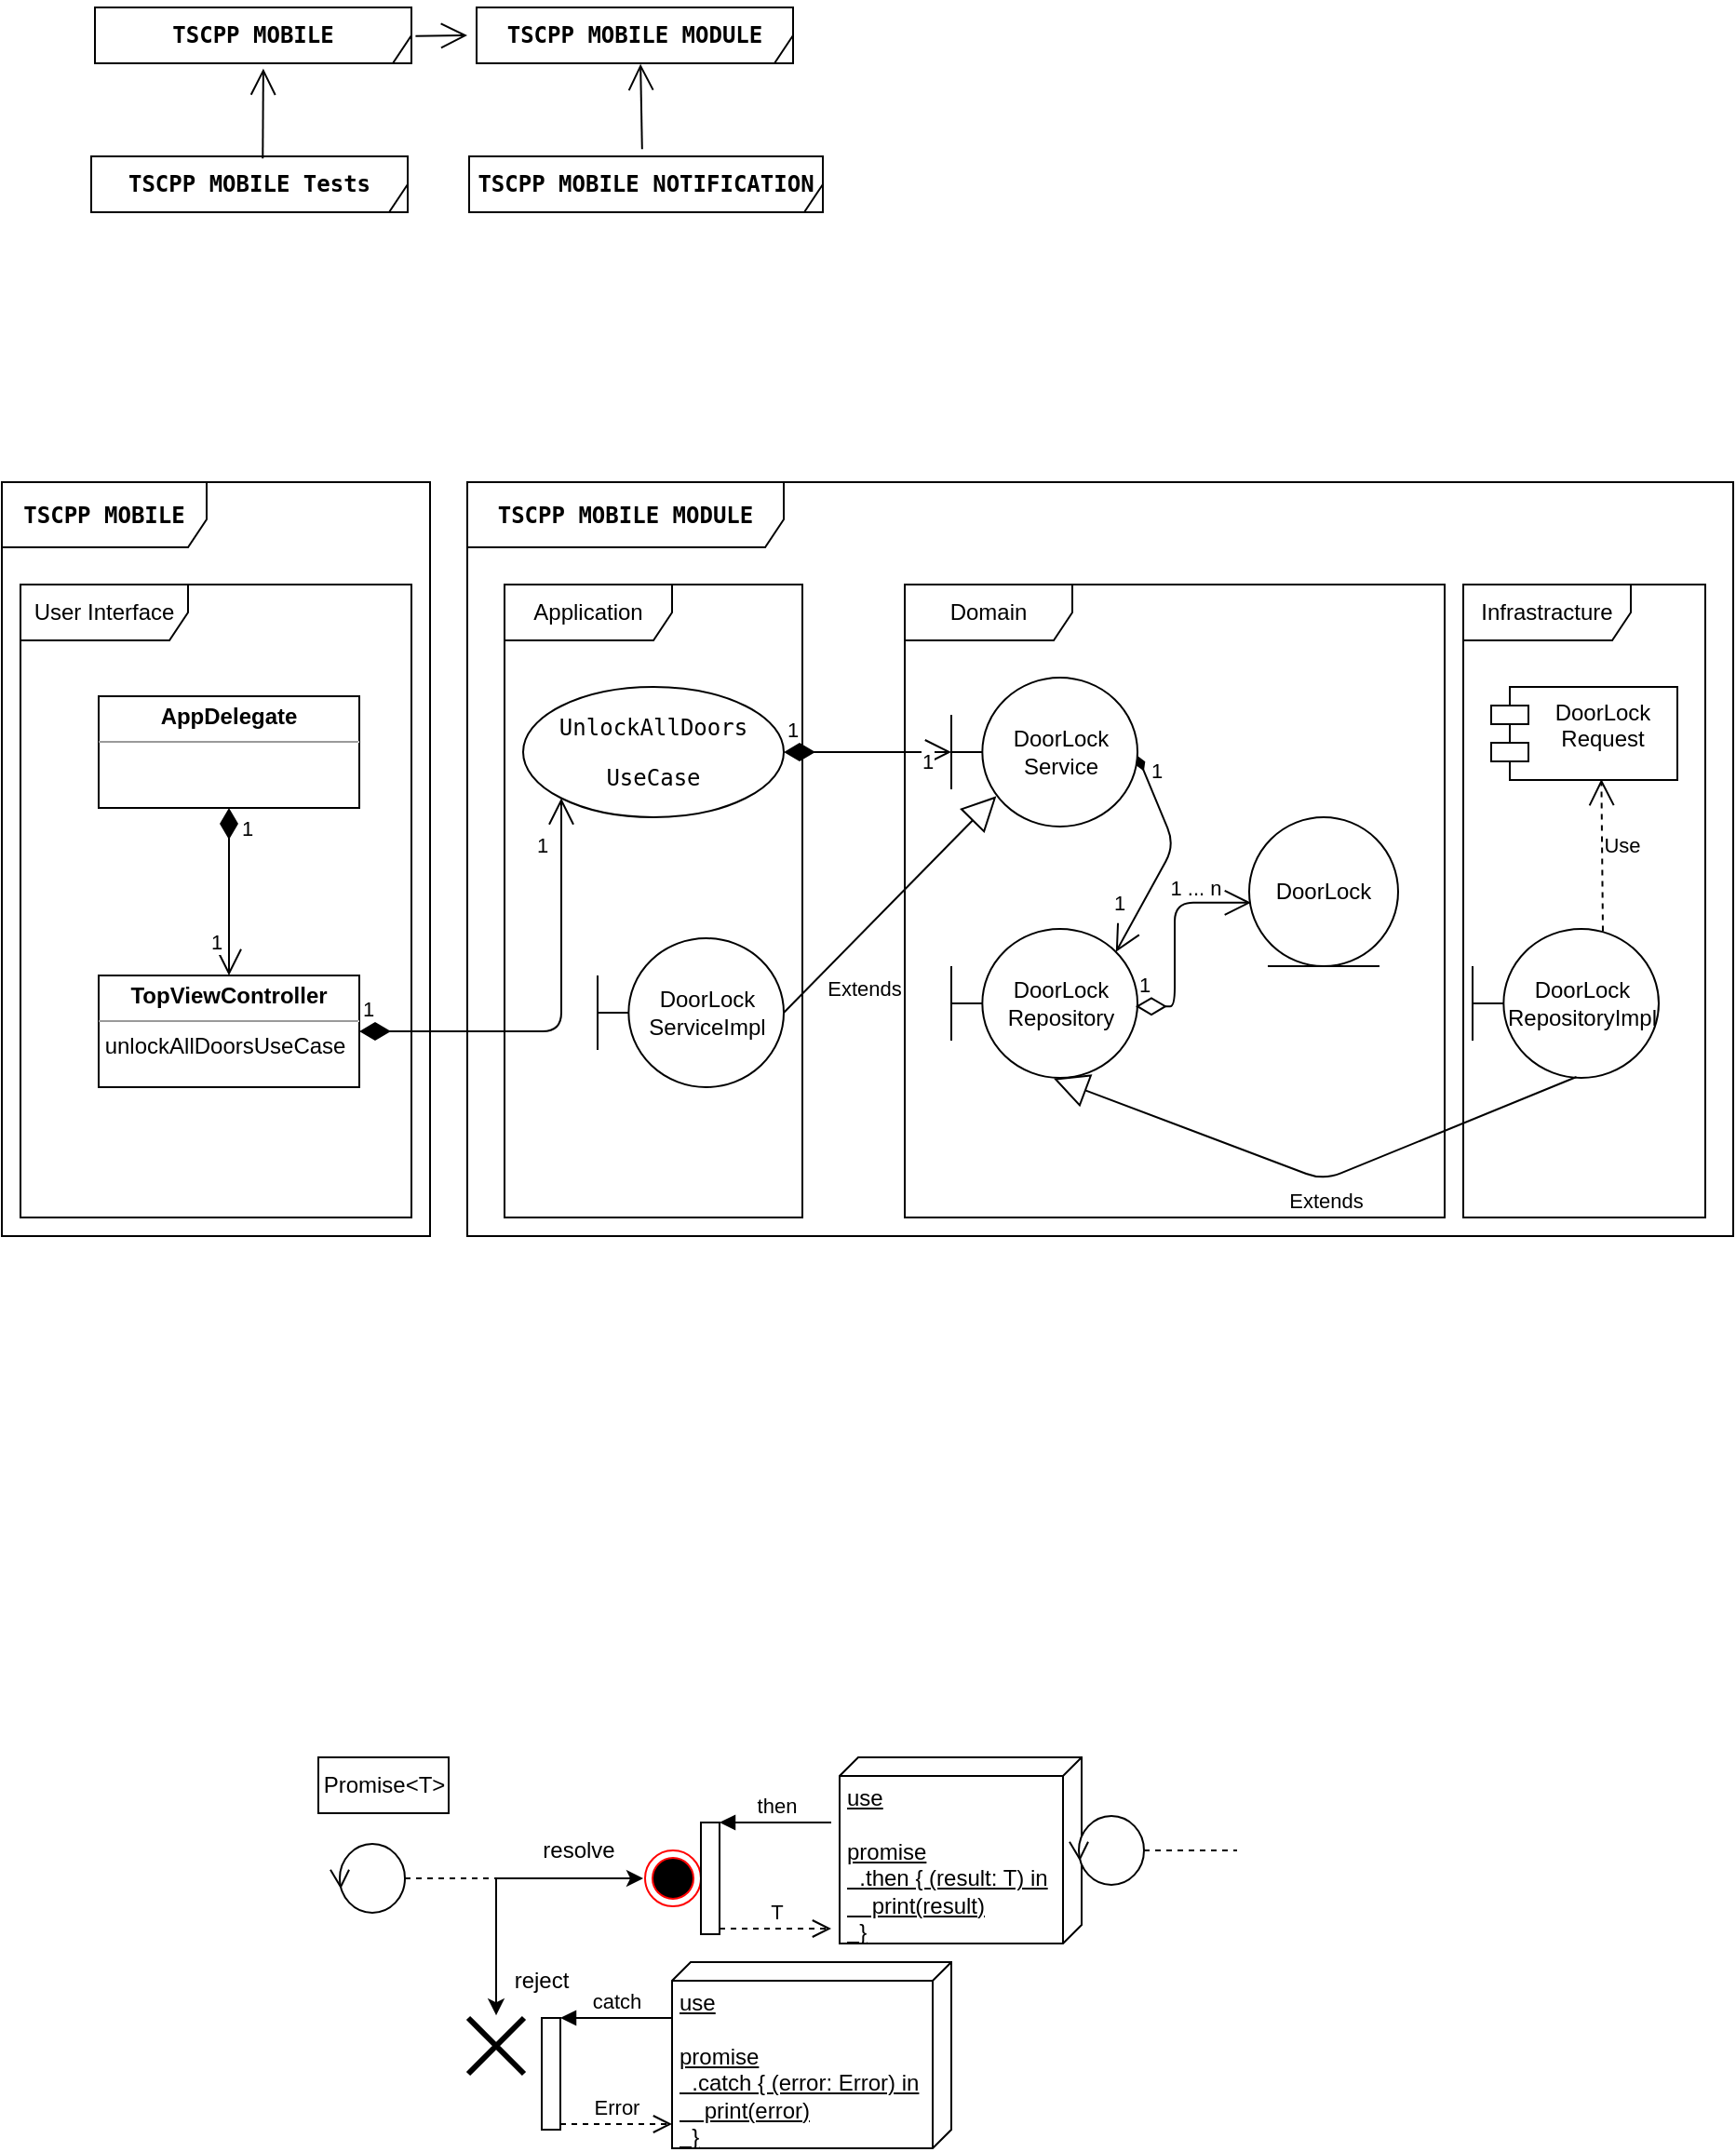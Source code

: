 <mxfile version="14.1.1" type="github">
  <diagram name="Page-1" id="b5b7bab2-c9e2-2cf4-8b2a-24fd1a2a6d21">
    <mxGraphModel dx="1715" dy="449" grid="1" gridSize="10" guides="1" tooltips="1" connect="1" arrows="1" fold="1" page="1" pageScale="1" pageWidth="827" pageHeight="1169" background="#ffffff" math="0" shadow="0">
      <root>
        <mxCell id="0" />
        <mxCell id="1" parent="0" />
        <mxCell id="lKpt_w9u_HPfPlhHQYKm-41" value="&lt;pre&gt;&lt;code&gt;&lt;b&gt;TSCPP MOBILE MODULE&lt;/b&gt;&lt;/code&gt;&lt;/pre&gt;" style="shape=umlFrame;whiteSpace=wrap;html=1;width=170;height=35;" vertex="1" parent="1">
          <mxGeometry y="305" width="680" height="405" as="geometry" />
        </mxCell>
        <mxCell id="lKpt_w9u_HPfPlhHQYKm-4" value="Domain" style="shape=umlFrame;whiteSpace=wrap;html=1;width=90;height=30;" vertex="1" parent="1">
          <mxGeometry x="235" y="360" width="290" height="340" as="geometry" />
        </mxCell>
        <mxCell id="lKpt_w9u_HPfPlhHQYKm-19" value="Application" style="shape=umlFrame;whiteSpace=wrap;html=1;width=90;height=30;" vertex="1" parent="1">
          <mxGeometry x="20" y="360" width="160" height="340" as="geometry" />
        </mxCell>
        <mxCell id="lKpt_w9u_HPfPlhHQYKm-6" value="DoorLock&lt;br&gt;Service" style="shape=umlBoundary;whiteSpace=wrap;html=1;" vertex="1" parent="1">
          <mxGeometry x="260" y="410" width="100" height="80" as="geometry" />
        </mxCell>
        <mxCell id="lKpt_w9u_HPfPlhHQYKm-5" value="DoorLock" style="ellipse;shape=umlEntity;whiteSpace=wrap;html=1;" vertex="1" parent="1">
          <mxGeometry x="420" y="485" width="80" height="80" as="geometry" />
        </mxCell>
        <mxCell id="lKpt_w9u_HPfPlhHQYKm-9" value="DoorLock&lt;br&gt;Repository" style="shape=umlBoundary;whiteSpace=wrap;html=1;" vertex="1" parent="1">
          <mxGeometry x="260" y="545" width="100" height="80" as="geometry" />
        </mxCell>
        <mxCell id="lKpt_w9u_HPfPlhHQYKm-16" value="1" style="endArrow=open;html=1;endSize=12;startArrow=diamondThin;startSize=14;startFill=0;edgeStyle=orthogonalEdgeStyle;align=left;verticalAlign=bottom;exitX=0.99;exitY=0.52;exitDx=0;exitDy=0;exitPerimeter=0;entryX=0.012;entryY=0.574;entryDx=0;entryDy=0;entryPerimeter=0;" edge="1" parent="1" source="lKpt_w9u_HPfPlhHQYKm-9" target="lKpt_w9u_HPfPlhHQYKm-5">
          <mxGeometry x="-1" y="3" relative="1" as="geometry">
            <mxPoint x="380" y="584.76" as="sourcePoint" />
            <mxPoint x="540" y="584.76" as="targetPoint" />
            <Array as="points">
              <mxPoint x="380" y="587" />
              <mxPoint x="380" y="531" />
            </Array>
          </mxGeometry>
        </mxCell>
        <mxCell id="lKpt_w9u_HPfPlhHQYKm-17" value="1 ... n" style="edgeLabel;html=1;align=center;verticalAlign=middle;resizable=0;points=[];" vertex="1" connectable="0" parent="lKpt_w9u_HPfPlhHQYKm-16">
          <mxGeometry x="0.733" relative="1" as="geometry">
            <mxPoint x="-15" y="-8" as="offset" />
          </mxGeometry>
        </mxCell>
        <mxCell id="lKpt_w9u_HPfPlhHQYKm-18" value="1" style="endArrow=open;endSize=12;html=1;exitX=1;exitY=0.525;exitDx=0;exitDy=0;exitPerimeter=0;entryX=0.884;entryY=0.155;entryDx=0;entryDy=0;entryPerimeter=0;startArrow=diamondThin;startFill=1;" edge="1" parent="1" source="lKpt_w9u_HPfPlhHQYKm-6" target="lKpt_w9u_HPfPlhHQYKm-9">
          <mxGeometry x="-0.809" y="6" width="160" relative="1" as="geometry">
            <mxPoint x="414" y="470" as="sourcePoint" />
            <mxPoint x="574" y="470" as="targetPoint" />
            <Array as="points">
              <mxPoint x="380" y="500" />
            </Array>
            <mxPoint as="offset" />
          </mxGeometry>
        </mxCell>
        <mxCell id="lKpt_w9u_HPfPlhHQYKm-40" value="1" style="edgeLabel;html=1;align=center;verticalAlign=middle;resizable=0;points=[];" vertex="1" connectable="0" parent="lKpt_w9u_HPfPlhHQYKm-18">
          <mxGeometry x="0.5" y="-1" relative="1" as="geometry">
            <mxPoint x="-11.6" as="offset" />
          </mxGeometry>
        </mxCell>
        <mxCell id="lKpt_w9u_HPfPlhHQYKm-20" value="DoorLock&lt;br&gt;ServiceImpl" style="shape=umlBoundary;whiteSpace=wrap;html=1;" vertex="1" parent="1">
          <mxGeometry x="70" y="550" width="100" height="80" as="geometry" />
        </mxCell>
        <mxCell id="lKpt_w9u_HPfPlhHQYKm-22" value="Infrastracture" style="shape=umlFrame;whiteSpace=wrap;html=1;width=90;height=30;" vertex="1" parent="1">
          <mxGeometry x="535" y="360" width="130" height="340" as="geometry" />
        </mxCell>
        <mxCell id="lKpt_w9u_HPfPlhHQYKm-23" value="DoorLock&lt;br&gt;RepositoryImpl" style="shape=umlBoundary;whiteSpace=wrap;html=1;" vertex="1" parent="1">
          <mxGeometry x="540" y="545" width="100" height="80" as="geometry" />
        </mxCell>
        <mxCell id="lKpt_w9u_HPfPlhHQYKm-24" value="Extends" style="endArrow=block;endSize=16;endFill=0;html=1;exitX=0.558;exitY=0.994;exitDx=0;exitDy=0;exitPerimeter=0;entryX=0.55;entryY=1.004;entryDx=0;entryDy=0;entryPerimeter=0;" edge="1" parent="1" source="lKpt_w9u_HPfPlhHQYKm-23" target="lKpt_w9u_HPfPlhHQYKm-9">
          <mxGeometry x="-0.018" y="10" width="160" relative="1" as="geometry">
            <mxPoint x="510" y="710" as="sourcePoint" />
            <mxPoint x="670" y="710" as="targetPoint" />
            <Array as="points">
              <mxPoint x="460" y="680" />
            </Array>
            <mxPoint x="6" y="2" as="offset" />
          </mxGeometry>
        </mxCell>
        <mxCell id="lKpt_w9u_HPfPlhHQYKm-25" value="Extends" style="endArrow=block;endSize=16;endFill=0;html=1;exitX=1;exitY=0.5;exitDx=0;exitDy=0;exitPerimeter=0;entryX=0.242;entryY=0.796;entryDx=0;entryDy=0;entryPerimeter=0;" edge="1" parent="1" source="lKpt_w9u_HPfPlhHQYKm-20" target="lKpt_w9u_HPfPlhHQYKm-6">
          <mxGeometry x="-0.516" y="-22" width="160" relative="1" as="geometry">
            <mxPoint x="170" y="550" as="sourcePoint" />
            <mxPoint x="250" y="491" as="targetPoint" />
            <Array as="points" />
            <mxPoint as="offset" />
          </mxGeometry>
        </mxCell>
        <mxCell id="lKpt_w9u_HPfPlhHQYKm-28" value="DoorLock&#xa;Request" style="shape=module;align=left;spacingLeft=20;align=center;verticalAlign=top;" vertex="1" parent="1">
          <mxGeometry x="550" y="415" width="100" height="50" as="geometry" />
        </mxCell>
        <mxCell id="lKpt_w9u_HPfPlhHQYKm-30" value="&lt;pre&gt;&lt;code&gt;UnlockAllDoors&lt;/code&gt;&lt;/pre&gt;&lt;pre&gt;&lt;code&gt;UseCase&lt;/code&gt;&lt;/pre&gt;" style="ellipse;whiteSpace=wrap;html=1;" vertex="1" parent="1">
          <mxGeometry x="30" y="415" width="140" height="70" as="geometry" />
        </mxCell>
        <mxCell id="lKpt_w9u_HPfPlhHQYKm-37" value="1" style="endArrow=open;html=1;endSize=12;startArrow=diamondThin;startSize=14;startFill=1;edgeStyle=orthogonalEdgeStyle;align=left;verticalAlign=bottom;strokeColor=#000000;exitX=1;exitY=0.5;exitDx=0;exitDy=0;" edge="1" parent="1" source="lKpt_w9u_HPfPlhHQYKm-30">
          <mxGeometry x="-1" y="3" relative="1" as="geometry">
            <mxPoint x="210" y="330" as="sourcePoint" />
            <mxPoint x="260" y="450" as="targetPoint" />
          </mxGeometry>
        </mxCell>
        <mxCell id="lKpt_w9u_HPfPlhHQYKm-38" value="1" style="edgeLabel;html=1;align=center;verticalAlign=middle;resizable=0;points=[];" vertex="1" connectable="0" parent="lKpt_w9u_HPfPlhHQYKm-37">
          <mxGeometry x="0.704" y="-5" relative="1" as="geometry">
            <mxPoint as="offset" />
          </mxGeometry>
        </mxCell>
        <mxCell id="lKpt_w9u_HPfPlhHQYKm-39" value="Use" style="endArrow=open;endSize=12;dashed=1;html=1;strokeColor=#000000;entryX=0.592;entryY=0.99;entryDx=0;entryDy=0;entryPerimeter=0;exitX=0.7;exitY=0.015;exitDx=0;exitDy=0;exitPerimeter=0;" edge="1" parent="1" source="lKpt_w9u_HPfPlhHQYKm-23" target="lKpt_w9u_HPfPlhHQYKm-28">
          <mxGeometry x="0.129" y="-10" width="160" relative="1" as="geometry">
            <mxPoint x="690" y="580" as="sourcePoint" />
            <mxPoint x="850" y="580" as="targetPoint" />
            <mxPoint as="offset" />
          </mxGeometry>
        </mxCell>
        <mxCell id="lKpt_w9u_HPfPlhHQYKm-42" value="&lt;pre&gt;&lt;code&gt;&lt;b&gt;TSCPP MOBILE&lt;/b&gt;&lt;/code&gt;&lt;/pre&gt;" style="shape=umlFrame;whiteSpace=wrap;html=1;width=110;height=35;" vertex="1" parent="1">
          <mxGeometry x="-250" y="305" width="230" height="405" as="geometry" />
        </mxCell>
        <mxCell id="lKpt_w9u_HPfPlhHQYKm-46" value="&lt;p style=&quot;margin: 0px ; margin-top: 4px ; text-align: center&quot;&gt;&lt;b&gt;TopViewController&lt;/b&gt;&lt;/p&gt;&lt;hr size=&quot;1&quot;&gt;&lt;div style=&quot;height: 2px&quot;&gt;&amp;nbsp;unlockAllDoorsUseCase&lt;/div&gt;" style="verticalAlign=top;align=left;overflow=fill;fontSize=12;fontFamily=Helvetica;html=1;fillColor=#FFFFFF;" vertex="1" parent="1">
          <mxGeometry x="-198" y="570" width="140" height="60" as="geometry" />
        </mxCell>
        <mxCell id="lKpt_w9u_HPfPlhHQYKm-47" value="&lt;p style=&quot;margin: 0px ; margin-top: 4px ; text-align: center&quot;&gt;&lt;b&gt;AppDelegate&lt;/b&gt;&lt;/p&gt;&lt;hr size=&quot;1&quot;&gt;&lt;div style=&quot;height: 2px&quot;&gt;&lt;br&gt;&lt;/div&gt;" style="verticalAlign=top;align=left;overflow=fill;fontSize=12;fontFamily=Helvetica;html=1;fillColor=#FFFFFF;" vertex="1" parent="1">
          <mxGeometry x="-198" y="420" width="140" height="60" as="geometry" />
        </mxCell>
        <mxCell id="lKpt_w9u_HPfPlhHQYKm-48" value="1" style="endArrow=open;html=1;endSize=12;startArrow=diamondThin;startSize=14;startFill=1;edgeStyle=orthogonalEdgeStyle;align=left;verticalAlign=bottom;strokeColor=#000000;exitX=0.5;exitY=1;exitDx=0;exitDy=0;entryX=0.5;entryY=0;entryDx=0;entryDy=0;" edge="1" parent="1" source="lKpt_w9u_HPfPlhHQYKm-47" target="lKpt_w9u_HPfPlhHQYKm-46">
          <mxGeometry x="-0.556" y="5" relative="1" as="geometry">
            <mxPoint x="-133" y="530" as="sourcePoint" />
            <mxPoint x="27" y="530" as="targetPoint" />
            <mxPoint as="offset" />
          </mxGeometry>
        </mxCell>
        <mxCell id="lKpt_w9u_HPfPlhHQYKm-49" value="1" style="edgeLabel;html=1;align=center;verticalAlign=middle;resizable=0;points=[];" vertex="1" connectable="0" parent="lKpt_w9u_HPfPlhHQYKm-48">
          <mxGeometry x="0.6" y="1" relative="1" as="geometry">
            <mxPoint x="-8" as="offset" />
          </mxGeometry>
        </mxCell>
        <mxCell id="lKpt_w9u_HPfPlhHQYKm-51" value="1" style="endArrow=open;html=1;endSize=12;startArrow=diamondThin;startSize=14;startFill=1;edgeStyle=orthogonalEdgeStyle;align=left;verticalAlign=bottom;strokeColor=#000000;entryX=0;entryY=1;entryDx=0;entryDy=0;" edge="1" parent="1" source="lKpt_w9u_HPfPlhHQYKm-46" target="lKpt_w9u_HPfPlhHQYKm-30">
          <mxGeometry x="-1" y="3" relative="1" as="geometry">
            <mxPoint x="-60" y="524.58" as="sourcePoint" />
            <mxPoint x="100" y="524.58" as="targetPoint" />
          </mxGeometry>
        </mxCell>
        <mxCell id="lKpt_w9u_HPfPlhHQYKm-53" value="1" style="edgeLabel;html=1;align=center;verticalAlign=middle;resizable=0;points=[];" vertex="1" connectable="0" parent="lKpt_w9u_HPfPlhHQYKm-51">
          <mxGeometry x="0.852" y="2" relative="1" as="geometry">
            <mxPoint x="-8.5" y="8.17" as="offset" />
          </mxGeometry>
        </mxCell>
        <mxCell id="lKpt_w9u_HPfPlhHQYKm-52" value="User Interface" style="shape=umlFrame;whiteSpace=wrap;html=1;width=90;height=30;" vertex="1" parent="1">
          <mxGeometry x="-240" y="360" width="210" height="340" as="geometry" />
        </mxCell>
        <mxCell id="lKpt_w9u_HPfPlhHQYKm-54" value="&lt;pre&gt;&lt;code&gt;&lt;b&gt;TSCPP MOBILE NOTIFICATION&lt;/b&gt;&lt;/code&gt;&lt;/pre&gt;" style="shape=umlFrame;whiteSpace=wrap;html=1;width=190;height=30;" vertex="1" parent="1">
          <mxGeometry x="1" y="130" width="190" height="30" as="geometry" />
        </mxCell>
        <mxCell id="lKpt_w9u_HPfPlhHQYKm-55" value="&lt;pre&gt;&lt;code&gt;&lt;b&gt;TSCPP MOBILE MODULE&lt;/b&gt;&lt;/code&gt;&lt;/pre&gt;" style="shape=umlFrame;whiteSpace=wrap;html=1;width=170;height=35;" vertex="1" parent="1">
          <mxGeometry x="5" y="50" width="170" height="30" as="geometry" />
        </mxCell>
        <mxCell id="lKpt_w9u_HPfPlhHQYKm-56" value="&lt;pre&gt;&lt;code&gt;&lt;b&gt;TSCPP MOBILE Tests&lt;/b&gt;&lt;/code&gt;&lt;/pre&gt;" style="shape=umlFrame;whiteSpace=wrap;html=1;width=170;height=35;" vertex="1" parent="1">
          <mxGeometry x="-202" y="130" width="170" height="30" as="geometry" />
        </mxCell>
        <mxCell id="lKpt_w9u_HPfPlhHQYKm-57" value="&lt;pre&gt;&lt;code&gt;&lt;b&gt;TSCPP MOBILE&lt;/b&gt;&lt;/code&gt;&lt;/pre&gt;" style="shape=umlFrame;whiteSpace=wrap;html=1;width=170;height=35;" vertex="1" parent="1">
          <mxGeometry x="-200" y="50" width="170" height="30" as="geometry" />
        </mxCell>
        <mxCell id="lKpt_w9u_HPfPlhHQYKm-58" value="" style="endArrow=open;endFill=1;endSize=12;html=1;strokeColor=#000000;exitX=0.542;exitY=0.039;exitDx=0;exitDy=0;exitPerimeter=0;entryX=0.532;entryY=1.094;entryDx=0;entryDy=0;entryPerimeter=0;" edge="1" parent="1" source="lKpt_w9u_HPfPlhHQYKm-56" target="lKpt_w9u_HPfPlhHQYKm-57">
          <mxGeometry width="160" relative="1" as="geometry">
            <mxPoint x="-120" y="220" as="sourcePoint" />
            <mxPoint x="40" y="220" as="targetPoint" />
          </mxGeometry>
        </mxCell>
        <mxCell id="lKpt_w9u_HPfPlhHQYKm-59" value="" style="endArrow=open;endFill=1;endSize=12;html=1;strokeColor=#000000;exitX=1.013;exitY=0.511;exitDx=0;exitDy=0;exitPerimeter=0;" edge="1" parent="1" source="lKpt_w9u_HPfPlhHQYKm-57">
          <mxGeometry width="160" relative="1" as="geometry">
            <mxPoint x="40.0" y="208.35" as="sourcePoint" />
            <mxPoint y="65" as="targetPoint" />
          </mxGeometry>
        </mxCell>
        <mxCell id="lKpt_w9u_HPfPlhHQYKm-60" value="" style="endArrow=open;endFill=1;endSize=12;html=1;strokeColor=#000000;exitX=0.489;exitY=-0.128;exitDx=0;exitDy=0;exitPerimeter=0;entryX=0.518;entryY=1.011;entryDx=0;entryDy=0;entryPerimeter=0;" edge="1" parent="1" source="lKpt_w9u_HPfPlhHQYKm-54" target="lKpt_w9u_HPfPlhHQYKm-55">
          <mxGeometry width="160" relative="1" as="geometry">
            <mxPoint x="-17.79" y="75.33" as="sourcePoint" />
            <mxPoint x="10" y="75" as="targetPoint" />
          </mxGeometry>
        </mxCell>
        <mxCell id="lKpt_w9u_HPfPlhHQYKm-71" value="" style="edgeStyle=orthogonalEdgeStyle;rounded=0;orthogonalLoop=1;jettySize=auto;html=1;" edge="1" parent="1">
          <mxGeometry relative="1" as="geometry">
            <mxPoint x="15.5" y="1055.5" as="sourcePoint" />
            <mxPoint x="15.5" y="1128.571" as="targetPoint" />
          </mxGeometry>
        </mxCell>
        <mxCell id="lKpt_w9u_HPfPlhHQYKm-75" value="" style="edgeStyle=orthogonalEdgeStyle;rounded=0;orthogonalLoop=1;jettySize=auto;html=1;" edge="1" parent="1" source="lKpt_w9u_HPfPlhHQYKm-61">
          <mxGeometry relative="1" as="geometry">
            <mxPoint x="94.5" y="1055" as="targetPoint" />
          </mxGeometry>
        </mxCell>
        <mxCell id="lKpt_w9u_HPfPlhHQYKm-61" value="" style="shape=umlLifeline;participant=umlControl;perimeter=lifelinePerimeter;whiteSpace=wrap;html=1;container=1;collapsible=0;recursiveResize=0;verticalAlign=top;spacingTop=36;outlineConnect=0;rotation=-90;" vertex="1" parent="1">
          <mxGeometry x="-47" y="1010" width="37" height="90" as="geometry" />
        </mxCell>
        <mxCell id="lKpt_w9u_HPfPlhHQYKm-76" value="Promise&amp;lt;T&amp;gt;" style="html=1;" vertex="1" parent="1">
          <mxGeometry x="-80" y="990" width="70" height="30" as="geometry" />
        </mxCell>
        <mxCell id="lKpt_w9u_HPfPlhHQYKm-77" value="" style="ellipse;html=1;shape=endState;fillColor=#000000;strokeColor=#ff0000;" vertex="1" parent="1">
          <mxGeometry x="95.5" y="1040" width="30" height="30" as="geometry" />
        </mxCell>
        <mxCell id="lKpt_w9u_HPfPlhHQYKm-78" value="" style="shape=umlDestroy;whiteSpace=wrap;html=1;strokeWidth=3;" vertex="1" parent="1">
          <mxGeometry x="0.5" y="1130" width="30" height="30" as="geometry" />
        </mxCell>
        <mxCell id="lKpt_w9u_HPfPlhHQYKm-81" value="resolve" style="text;html=1;strokeColor=none;fillColor=none;align=center;verticalAlign=middle;whiteSpace=wrap;rounded=0;" vertex="1" parent="1">
          <mxGeometry x="40" y="1030" width="40" height="20" as="geometry" />
        </mxCell>
        <mxCell id="lKpt_w9u_HPfPlhHQYKm-82" value="reject" style="text;html=1;strokeColor=none;fillColor=none;align=center;verticalAlign=middle;whiteSpace=wrap;rounded=0;" vertex="1" parent="1">
          <mxGeometry x="20" y="1100" width="40" height="20" as="geometry" />
        </mxCell>
        <mxCell id="lKpt_w9u_HPfPlhHQYKm-83" value="" style="html=1;points=[];perimeter=orthogonalPerimeter;" vertex="1" parent="1">
          <mxGeometry x="125.5" y="1025" width="10" height="60" as="geometry" />
        </mxCell>
        <mxCell id="lKpt_w9u_HPfPlhHQYKm-84" value="then" style="html=1;verticalAlign=bottom;endArrow=block;entryX=1;entryY=0;" edge="1" target="lKpt_w9u_HPfPlhHQYKm-83" parent="1">
          <mxGeometry relative="1" as="geometry">
            <mxPoint x="195.5" y="1025" as="sourcePoint" />
          </mxGeometry>
        </mxCell>
        <mxCell id="lKpt_w9u_HPfPlhHQYKm-85" value="T" style="html=1;verticalAlign=bottom;endArrow=open;dashed=1;endSize=8;exitX=1;exitY=0.95;" edge="1" source="lKpt_w9u_HPfPlhHQYKm-83" parent="1">
          <mxGeometry relative="1" as="geometry">
            <mxPoint x="195.5" y="1082" as="targetPoint" />
          </mxGeometry>
        </mxCell>
        <mxCell id="lKpt_w9u_HPfPlhHQYKm-86" value="" style="html=1;points=[];perimeter=orthogonalPerimeter;" vertex="1" parent="1">
          <mxGeometry x="40" y="1130" width="10" height="60" as="geometry" />
        </mxCell>
        <mxCell id="lKpt_w9u_HPfPlhHQYKm-87" value="catch" style="html=1;verticalAlign=bottom;endArrow=block;entryX=1;entryY=0;" edge="1" parent="1" target="lKpt_w9u_HPfPlhHQYKm-86">
          <mxGeometry relative="1" as="geometry">
            <mxPoint x="110" y="1130" as="sourcePoint" />
          </mxGeometry>
        </mxCell>
        <mxCell id="lKpt_w9u_HPfPlhHQYKm-88" value="&lt;br&gt;Error" style="html=1;verticalAlign=bottom;endArrow=open;dashed=1;endSize=8;exitX=1;exitY=0.95;" edge="1" parent="1" source="lKpt_w9u_HPfPlhHQYKm-86">
          <mxGeometry relative="1" as="geometry">
            <mxPoint x="110" y="1187" as="targetPoint" />
          </mxGeometry>
        </mxCell>
        <mxCell id="lKpt_w9u_HPfPlhHQYKm-90" value="use&lt;br&gt;&lt;br&gt;promise&lt;br&gt;&amp;nbsp; .then { (result: T) in&lt;br&gt;&amp;nbsp; &amp;nbsp; print(result)&lt;br&gt;&amp;nbsp; }" style="verticalAlign=top;align=left;spacingTop=8;spacingLeft=2;spacingRight=12;shape=cube;size=10;direction=south;fontStyle=4;html=1;" vertex="1" parent="1">
          <mxGeometry x="200" y="990" width="130" height="100" as="geometry" />
        </mxCell>
        <mxCell id="lKpt_w9u_HPfPlhHQYKm-92" value="use&lt;br&gt;&lt;br&gt;promise&lt;br&gt;&amp;nbsp; .catch { (error: Error) in&lt;br&gt;&amp;nbsp; &amp;nbsp; print(error)&lt;br&gt;&amp;nbsp; }" style="verticalAlign=top;align=left;spacingTop=8;spacingLeft=2;spacingRight=12;shape=cube;size=10;direction=south;fontStyle=4;html=1;" vertex="1" parent="1">
          <mxGeometry x="110" y="1100" width="150" height="100" as="geometry" />
        </mxCell>
        <mxCell id="lKpt_w9u_HPfPlhHQYKm-93" value="" style="shape=umlLifeline;participant=umlControl;perimeter=lifelinePerimeter;whiteSpace=wrap;html=1;container=1;collapsible=0;recursiveResize=0;verticalAlign=top;spacingTop=36;outlineConnect=0;rotation=-90;" vertex="1" parent="1">
          <mxGeometry x="350" y="995" width="37" height="90" as="geometry" />
        </mxCell>
      </root>
    </mxGraphModel>
  </diagram>
</mxfile>
